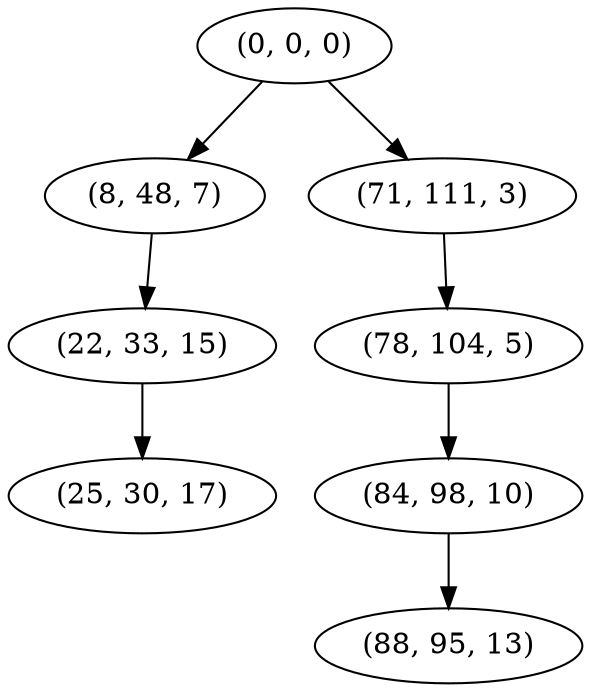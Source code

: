 digraph tree {
    "(0, 0, 0)";
    "(8, 48, 7)";
    "(22, 33, 15)";
    "(25, 30, 17)";
    "(71, 111, 3)";
    "(78, 104, 5)";
    "(84, 98, 10)";
    "(88, 95, 13)";
    "(0, 0, 0)" -> "(8, 48, 7)";
    "(0, 0, 0)" -> "(71, 111, 3)";
    "(8, 48, 7)" -> "(22, 33, 15)";
    "(22, 33, 15)" -> "(25, 30, 17)";
    "(71, 111, 3)" -> "(78, 104, 5)";
    "(78, 104, 5)" -> "(84, 98, 10)";
    "(84, 98, 10)" -> "(88, 95, 13)";
}
